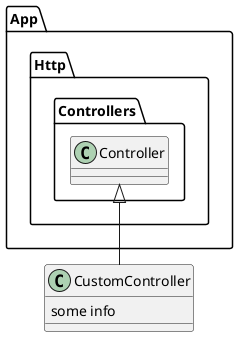 {
  "sha1": "d76wnhb9pezrfkeea55i3fzig7aplhf",
  "insertion": {
    "when": "2024-06-01T09:03:02.623Z",
    "user": "plantuml@gmail.com"
  }
}
@startuml
set namespaceSeparator \\
class CustomController extends App\\Http\\Controllers\\Controller {
  some info
}
@enduml

